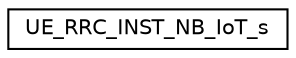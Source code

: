 digraph "Graphical Class Hierarchy"
{
 // LATEX_PDF_SIZE
  edge [fontname="Helvetica",fontsize="10",labelfontname="Helvetica",labelfontsize="10"];
  node [fontname="Helvetica",fontsize="10",shape=record];
  rankdir="LR";
  Node0 [label="UE_RRC_INST_NB_IoT_s",height=0.2,width=0.4,color="black", fillcolor="white", style="filled",URL="$structUE__RRC__INST__NB__IoT__s.html",tooltip=" "];
}
